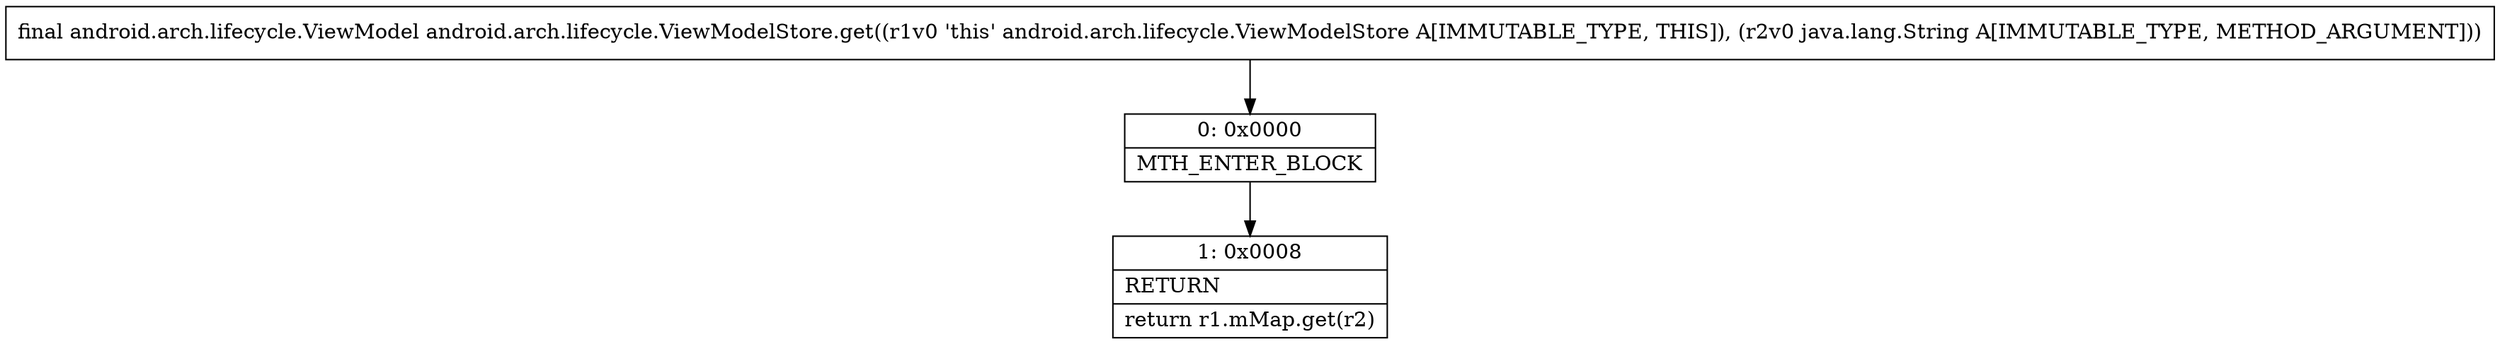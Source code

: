 digraph "CFG forandroid.arch.lifecycle.ViewModelStore.get(Ljava\/lang\/String;)Landroid\/arch\/lifecycle\/ViewModel;" {
Node_0 [shape=record,label="{0\:\ 0x0000|MTH_ENTER_BLOCK\l}"];
Node_1 [shape=record,label="{1\:\ 0x0008|RETURN\l|return r1.mMap.get(r2)\l}"];
MethodNode[shape=record,label="{final android.arch.lifecycle.ViewModel android.arch.lifecycle.ViewModelStore.get((r1v0 'this' android.arch.lifecycle.ViewModelStore A[IMMUTABLE_TYPE, THIS]), (r2v0 java.lang.String A[IMMUTABLE_TYPE, METHOD_ARGUMENT])) }"];
MethodNode -> Node_0;
Node_0 -> Node_1;
}

